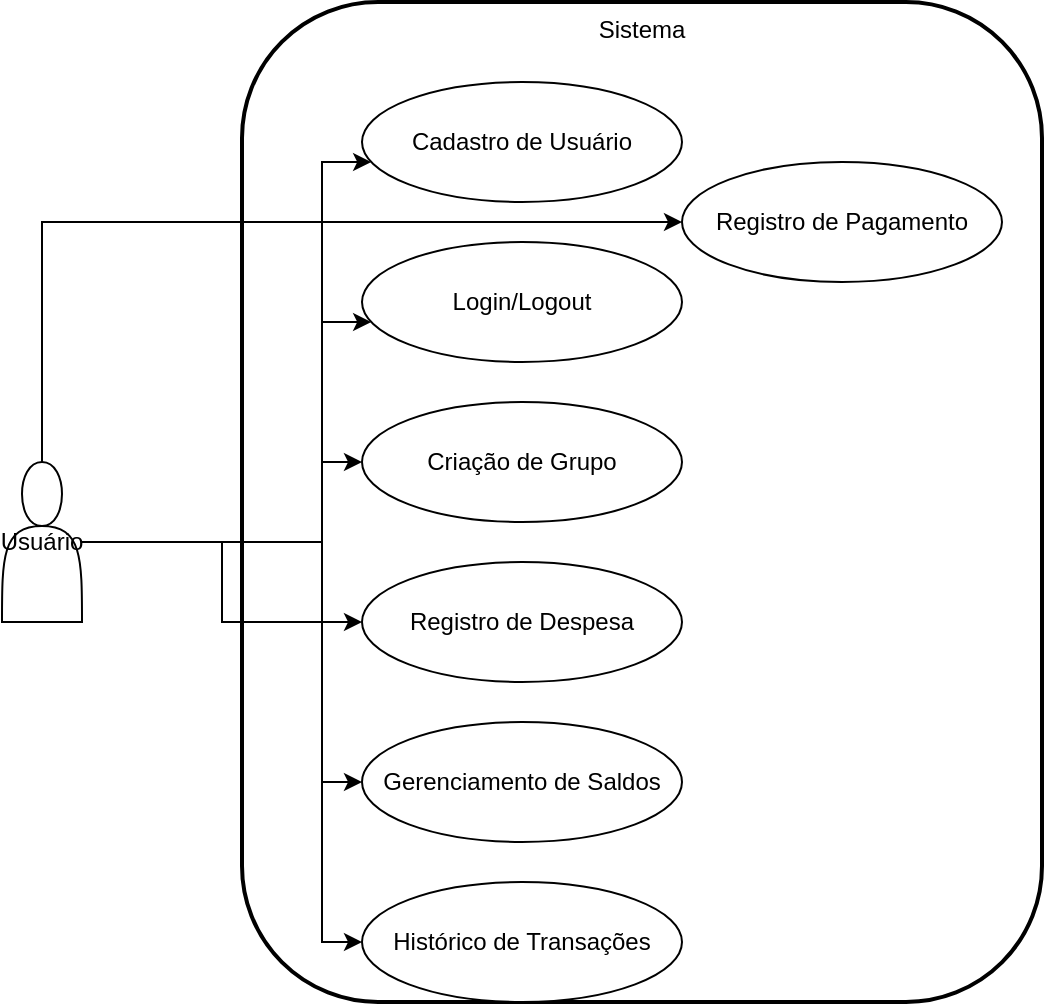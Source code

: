 <mxfile version="26.2.13" pages="3">
  <diagram name="Casos de Uso" id="0">
    <mxGraphModel dx="1434" dy="760" grid="1" gridSize="10" guides="1" tooltips="1" connect="1" arrows="1" fold="1" page="1" pageScale="1" pageWidth="827" pageHeight="1169" math="0" shadow="0">
      <root>
        <mxCell id="0" />
        <mxCell id="1" parent="0" />
        <mxCell id="user" value="Usuário" style="shape=actor;whiteSpace=wrap;html=1;" parent="1" vertex="1">
          <mxGeometry x="20" y="240" width="40" height="80" as="geometry" />
        </mxCell>
        <mxCell id="system" value="Sistema" style="rounded=1;whiteSpace=wrap;html=1;strokeWidth=2;arcSize=17;align=center;verticalAlign=top;" parent="1" vertex="1">
          <mxGeometry x="140" y="10" width="400" height="500" as="geometry" />
        </mxCell>
        <mxCell id="cadastro_usuario" value="Cadastro de Usuário" style="ellipse;whiteSpace=wrap;html=1;" parent="system" vertex="1">
          <mxGeometry x="60" y="40" width="160" height="60" as="geometry" />
        </mxCell>
        <mxCell id="login_logout" value="Login/Logout" style="ellipse;whiteSpace=wrap;html=1;" parent="system" vertex="1">
          <mxGeometry x="60" y="120" width="160" height="60" as="geometry" />
        </mxCell>
        <mxCell id="criar_grupo" value="Criação de Grupo" style="ellipse;whiteSpace=wrap;html=1;" parent="system" vertex="1">
          <mxGeometry x="60" y="200" width="160" height="60" as="geometry" />
        </mxCell>
        <mxCell id="registrar_despesa" value="Registro de Despesa" style="ellipse;whiteSpace=wrap;html=1;" parent="system" vertex="1">
          <mxGeometry x="60" y="280" width="160" height="60" as="geometry" />
        </mxCell>
        <mxCell id="gerenciar_saldos" value="Gerenciamento de Saldos" style="ellipse;whiteSpace=wrap;html=1;" parent="system" vertex="1">
          <mxGeometry x="60" y="360" width="160" height="60" as="geometry" />
        </mxCell>
        <mxCell id="visualizar_historico" value="Histórico de Transações" style="ellipse;whiteSpace=wrap;html=1;" parent="system" vertex="1">
          <mxGeometry x="60" y="440" width="160" height="60" as="geometry" />
        </mxCell>
        <mxCell id="pagamento_divida" value="Registro de Pagamento" style="ellipse;whiteSpace=wrap;html=1;" parent="system" vertex="1">
          <mxGeometry x="220" y="80" width="160" height="60" as="geometry" />
        </mxCell>
        <mxCell id="edge1" style="edgeStyle=orthogonalEdgeStyle;rounded=0;orthogonalLoop=1;" parent="1" source="user" target="cadastro_usuario" edge="1">
          <mxGeometry relative="1" as="geometry">
            <Array as="points">
              <mxPoint x="180" y="280" />
              <mxPoint x="180" y="90" />
            </Array>
          </mxGeometry>
        </mxCell>
        <mxCell id="edge2" style="edgeStyle=orthogonalEdgeStyle;rounded=0;orthogonalLoop=1;" parent="1" source="user" target="login_logout" edge="1">
          <mxGeometry relative="1" as="geometry">
            <Array as="points">
              <mxPoint x="180" y="280" />
              <mxPoint x="180" y="170" />
            </Array>
          </mxGeometry>
        </mxCell>
        <mxCell id="edge3" style="edgeStyle=orthogonalEdgeStyle;rounded=0;orthogonalLoop=1;" parent="1" source="user" target="criar_grupo" edge="1">
          <mxGeometry relative="1" as="geometry">
            <Array as="points">
              <mxPoint x="180" y="280" />
              <mxPoint x="180" y="240" />
            </Array>
          </mxGeometry>
        </mxCell>
        <mxCell id="edge4" style="edgeStyle=orthogonalEdgeStyle;rounded=0;orthogonalLoop=1;" parent="1" source="user" target="registrar_despesa" edge="1">
          <mxGeometry relative="1" as="geometry" />
        </mxCell>
        <mxCell id="edge5" style="edgeStyle=orthogonalEdgeStyle;rounded=0;orthogonalLoop=1;" parent="1" source="user" target="gerenciar_saldos" edge="1">
          <mxGeometry relative="1" as="geometry">
            <Array as="points">
              <mxPoint x="180" y="280" />
              <mxPoint x="180" y="400" />
            </Array>
          </mxGeometry>
        </mxCell>
        <mxCell id="edge6" style="edgeStyle=orthogonalEdgeStyle;rounded=0;orthogonalLoop=1;" parent="1" source="user" target="visualizar_historico" edge="1">
          <mxGeometry relative="1" as="geometry">
            <Array as="points">
              <mxPoint x="180" y="280" />
              <mxPoint x="180" y="480" />
            </Array>
          </mxGeometry>
        </mxCell>
        <mxCell id="edge7" style="edgeStyle=orthogonalEdgeStyle;rounded=0;orthogonalLoop=1;" parent="1" source="user" target="pagamento_divida" edge="1">
          <mxGeometry relative="1" as="geometry">
            <Array as="points">
              <mxPoint x="40" y="120" />
            </Array>
          </mxGeometry>
        </mxCell>
      </root>
    </mxGraphModel>
  </diagram>
  <diagram id="iT0af1Z2kBdiozjOJXHC" name="UML - V1">
    <mxGraphModel dx="6671" dy="8843" grid="1" gridSize="10" guides="1" tooltips="1" connect="1" arrows="1" fold="1" page="1" pageScale="1" pageWidth="850" pageHeight="1100" math="0" shadow="0">
      <root>
        <mxCell id="0" />
        <mxCell id="1" parent="0" />
        <mxCell id="wVQP4B9ihgDPVryPPI2j-6" parent="1" edge="1" />
        <mxCell id="wVQP4B9ihgDPVryPPI2j-7" parent="1" edge="1" />
        <mxCell id="wVQP4B9ihgDPVryPPI2j-8" parent="1" edge="1" />
        <mxCell id="wVQP4B9ihgDPVryPPI2j-9" parent="1" edge="1" />
        <mxCell id="wVQP4B9ihgDPVryPPI2j-15" value="* joins 1..*" style="edgeStyle=orthogonalEdgeStyle;" parent="1" edge="1" />
        <mxCell id="wVQP4B9ihgDPVryPPI2j-16" value="1 has *" style="edgeStyle=orthogonalEdgeStyle;" parent="1" edge="1" />
        <mxCell id="wVQP4B9ihgDPVryPPI2j-17" value="1 updates *" style="edgeStyle=orthogonalEdgeStyle;" parent="1" edge="1" />
        <mxCell id="wVQP4B9ihgDPVryPPI2j-18" value="1 settles *" style="edgeStyle=orthogonalEdgeStyle;" parent="1" edge="1" />
        <mxCell id="wVQP4B9ihgDPVryPPI2j-24" value="* joins 1..*" style="edgeStyle=orthogonalEdgeStyle;" parent="1" edge="1" />
        <mxCell id="wVQP4B9ihgDPVryPPI2j-25" value="1 has *" style="edgeStyle=orthogonalEdgeStyle;" parent="1" edge="1" />
        <mxCell id="wVQP4B9ihgDPVryPPI2j-26" value="1 updates *" style="edgeStyle=orthogonalEdgeStyle;" parent="1" edge="1" />
        <mxCell id="wVQP4B9ihgDPVryPPI2j-27" value="1 settles *" style="edgeStyle=orthogonalEdgeStyle;" parent="1" edge="1" />
        <mxCell id="wVQP4B9ihgDPVryPPI2j-33" value="* joins 1..*" style="edgeStyle=orthogonalEdgeStyle;" parent="1" edge="1" />
        <mxCell id="wVQP4B9ihgDPVryPPI2j-34" value="1 has *" style="edgeStyle=orthogonalEdgeStyle;" parent="1" edge="1" />
        <mxCell id="wVQP4B9ihgDPVryPPI2j-35" value="1 updates *" style="edgeStyle=orthogonalEdgeStyle;" parent="1" edge="1" />
        <mxCell id="wVQP4B9ihgDPVryPPI2j-36" value="1 settles *" style="edgeStyle=orthogonalEdgeStyle;" parent="1" edge="1" />
        <mxCell id="MCR5diLLZgs8hZB2AjzI-1" value="User" style="swimlane;fontStyle=1;align=center;verticalAlign=top;childLayout=stackLayout;horizontal=1;startSize=29.818;horizontalStack=0;resizeParent=1;resizeParentMax=0;resizeLast=0;collapsible=0;marginBottom=0;" parent="1" vertex="1">
          <mxGeometry x="399" y="-30" width="377" height="278.178" as="geometry" />
        </mxCell>
        <mxCell id="MCR5diLLZgs8hZB2AjzI-2" value="+String userId" style="text;strokeColor=none;fillColor=none;align=left;verticalAlign=top;spacingLeft=4;spacingRight=4;overflow=hidden;rotatable=0;points=[[0,0.5],[1,0.5]];portConstraint=eastwest;" parent="MCR5diLLZgs8hZB2AjzI-1" vertex="1">
          <mxGeometry y="29.818" width="377" height="30" as="geometry" />
        </mxCell>
        <mxCell id="MCR5diLLZgs8hZB2AjzI-3" value="+String name" style="text;strokeColor=none;fillColor=none;align=left;verticalAlign=top;spacingLeft=4;spacingRight=4;overflow=hidden;rotatable=0;points=[[0,0.5],[1,0.5]];portConstraint=eastwest;" parent="MCR5diLLZgs8hZB2AjzI-1" vertex="1">
          <mxGeometry y="59.818" width="377" height="30" as="geometry" />
        </mxCell>
        <mxCell id="MCR5diLLZgs8hZB2AjzI-4" value="+String email" style="text;strokeColor=none;fillColor=none;align=left;verticalAlign=top;spacingLeft=4;spacingRight=4;overflow=hidden;rotatable=0;points=[[0,0.5],[1,0.5]];portConstraint=eastwest;" parent="MCR5diLLZgs8hZB2AjzI-1" vertex="1">
          <mxGeometry y="89.818" width="377" height="30" as="geometry" />
        </mxCell>
        <mxCell id="MCR5diLLZgs8hZB2AjzI-5" value="+String password" style="text;strokeColor=none;fillColor=none;align=left;verticalAlign=top;spacingLeft=4;spacingRight=4;overflow=hidden;rotatable=0;points=[[0,0.5],[1,0.5]];portConstraint=eastwest;" parent="MCR5diLLZgs8hZB2AjzI-1" vertex="1">
          <mxGeometry y="119.818" width="377" height="30.18" as="geometry" />
        </mxCell>
        <mxCell id="0fjKX2TWxNTNnEalh33N-1" value="+String groupName" style="text;strokeColor=none;fillColor=none;align=left;verticalAlign=top;spacingLeft=4;spacingRight=4;overflow=hidden;rotatable=0;points=[[0,0.5],[1,0.5]];portConstraint=eastwest;" parent="MCR5diLLZgs8hZB2AjzI-1" vertex="1">
          <mxGeometry y="149.998" width="377" height="30.18" as="geometry" />
        </mxCell>
        <mxCell id="MCR5diLLZgs8hZB2AjzI-6" style="line;strokeWidth=1;fillColor=none;align=left;verticalAlign=middle;spacingTop=-1;spacingLeft=3;spacingRight=3;rotatable=0;labelPosition=right;points=[];portConstraint=eastwest;strokeColor=inherit;" parent="MCR5diLLZgs8hZB2AjzI-1" vertex="1">
          <mxGeometry y="180.178" width="377" height="8" as="geometry" />
        </mxCell>
        <mxCell id="MCR5diLLZgs8hZB2AjzI-11" value="+settleUp(user: User)" style="text;strokeColor=none;fillColor=none;align=left;verticalAlign=top;spacingLeft=4;spacingRight=4;overflow=hidden;rotatable=0;points=[[0,0.5],[1,0.5]];portConstraint=eastwest;" parent="MCR5diLLZgs8hZB2AjzI-1" vertex="1">
          <mxGeometry y="188.178" width="377" height="30" as="geometry" />
        </mxCell>
        <mxCell id="MCR5diLLZgs8hZB2AjzI-10" value="+viewBalance(user: User) : : Double" style="text;strokeColor=none;fillColor=none;align=left;verticalAlign=top;spacingLeft=4;spacingRight=4;overflow=hidden;rotatable=0;points=[[0,0.5],[1,0.5]];portConstraint=eastwest;" parent="MCR5diLLZgs8hZB2AjzI-1" vertex="1">
          <mxGeometry y="218.178" width="377" height="30" as="geometry" />
        </mxCell>
        <mxCell id="MCR5diLLZgs8hZB2AjzI-12" value="+viewTransactionHistory() : : List&lt;Transaction&gt;" style="text;strokeColor=none;fillColor=none;align=left;verticalAlign=top;spacingLeft=4;spacingRight=4;overflow=hidden;rotatable=0;points=[[0,0.5],[1,0.5]];portConstraint=eastwest;" parent="MCR5diLLZgs8hZB2AjzI-1" vertex="1">
          <mxGeometry y="248.178" width="377" height="30" as="geometry" />
        </mxCell>
        <mxCell id="MCR5diLLZgs8hZB2AjzI-22" value="Expense" style="swimlane;fontStyle=1;align=center;verticalAlign=top;childLayout=stackLayout;horizontal=1;startSize=31.111;horizontalStack=0;resizeParent=1;resizeParentMax=0;resizeLast=0;collapsible=0;marginBottom=0;" parent="1" vertex="1">
          <mxGeometry x="260" y="350" width="349" height="283.001" as="geometry" />
        </mxCell>
        <mxCell id="MCR5diLLZgs8hZB2AjzI-23" value="+String expenseId" style="text;strokeColor=none;fillColor=none;align=left;verticalAlign=top;spacingLeft=4;spacingRight=4;overflow=hidden;rotatable=0;points=[[0,0.5],[1,0.5]];portConstraint=eastwest;" parent="MCR5diLLZgs8hZB2AjzI-22" vertex="1">
          <mxGeometry y="31.111" width="349" height="31" as="geometry" />
        </mxCell>
        <mxCell id="MCR5diLLZgs8hZB2AjzI-24" value="+Double amount" style="text;strokeColor=none;fillColor=none;align=left;verticalAlign=top;spacingLeft=4;spacingRight=4;overflow=hidden;rotatable=0;points=[[0,0.5],[1,0.5]];portConstraint=eastwest;" parent="MCR5diLLZgs8hZB2AjzI-22" vertex="1">
          <mxGeometry y="62.111" width="349" height="31" as="geometry" />
        </mxCell>
        <mxCell id="MCR5diLLZgs8hZB2AjzI-25" value="+String description" style="text;strokeColor=none;fillColor=none;align=left;verticalAlign=top;spacingLeft=4;spacingRight=4;overflow=hidden;rotatable=0;points=[[0,0.5],[1,0.5]];portConstraint=eastwest;" parent="MCR5diLLZgs8hZB2AjzI-22" vertex="1">
          <mxGeometry y="93.111" width="349" height="26.89" as="geometry" />
        </mxCell>
        <mxCell id="MCR5diLLZgs8hZB2AjzI-26" value="+List&lt;User&gt; participants" style="text;strokeColor=none;fillColor=none;align=left;verticalAlign=top;spacingLeft=4;spacingRight=4;overflow=hidden;rotatable=0;points=[[0,0.5],[1,0.5]];portConstraint=eastwest;" parent="MCR5diLLZgs8hZB2AjzI-22" vertex="1">
          <mxGeometry y="120.001" width="349" height="31" as="geometry" />
        </mxCell>
        <mxCell id="MCR5diLLZgs8hZB2AjzI-27" value="+SplitMethod splitMethod" style="text;strokeColor=none;fillColor=none;align=left;verticalAlign=top;spacingLeft=4;spacingRight=4;overflow=hidden;rotatable=0;points=[[0,0.5],[1,0.5]];portConstraint=eastwest;" parent="MCR5diLLZgs8hZB2AjzI-22" vertex="1">
          <mxGeometry y="151.001" width="349" height="31" as="geometry" />
        </mxCell>
        <mxCell id="MCR5diLLZgs8hZB2AjzI-28" style="line;strokeWidth=1;fillColor=none;align=left;verticalAlign=middle;spacingTop=-1;spacingLeft=3;spacingRight=3;rotatable=0;labelPosition=right;points=[];portConstraint=eastwest;strokeColor=inherit;" parent="MCR5diLLZgs8hZB2AjzI-22" vertex="1">
          <mxGeometry y="182.001" width="349" height="8" as="geometry" />
        </mxCell>
        <mxCell id="MCR5diLLZgs8hZB2AjzI-29" value="+calculateShares() : : Map&lt;User, Double&gt;" style="text;strokeColor=none;fillColor=none;align=left;verticalAlign=top;spacingLeft=4;spacingRight=4;overflow=hidden;rotatable=0;points=[[0,0.5],[1,0.5]];portConstraint=eastwest;" parent="MCR5diLLZgs8hZB2AjzI-22" vertex="1">
          <mxGeometry y="190.001" width="349" height="31" as="geometry" />
        </mxCell>
        <mxCell id="MCR5diLLZgs8hZB2AjzI-30" value="+addParticipant(user: User)" style="text;strokeColor=none;fillColor=none;align=left;verticalAlign=top;spacingLeft=4;spacingRight=4;overflow=hidden;rotatable=0;points=[[0,0.5],[1,0.5]];portConstraint=eastwest;" parent="MCR5diLLZgs8hZB2AjzI-22" vertex="1">
          <mxGeometry y="221.001" width="349" height="31" as="geometry" />
        </mxCell>
        <mxCell id="MCR5diLLZgs8hZB2AjzI-31" value="+removeParticipant(user: User)" style="text;strokeColor=none;fillColor=none;align=left;verticalAlign=top;spacingLeft=4;spacingRight=4;overflow=hidden;rotatable=0;points=[[0,0.5],[1,0.5]];portConstraint=eastwest;" parent="MCR5diLLZgs8hZB2AjzI-22" vertex="1">
          <mxGeometry y="252.001" width="349" height="31" as="geometry" />
        </mxCell>
        <mxCell id="MCR5diLLZgs8hZB2AjzI-32" value="SplitMethod" style="swimlane;fontStyle=1;align=center;verticalAlign=top;childLayout=stackLayout;horizontal=1;startSize=45.333;horizontalStack=0;resizeParent=1;resizeParentMax=0;resizeLast=0;collapsible=0;marginBottom=0;" parent="1" vertex="1">
          <mxGeometry x="139" y="710" width="651" height="143.333" as="geometry" />
        </mxCell>
        <mxCell id="MCR5diLLZgs8hZB2AjzI-33" value="+String type" style="text;strokeColor=none;fillColor=none;align=left;verticalAlign=top;spacingLeft=4;spacingRight=4;overflow=hidden;rotatable=0;points=[[0,0.5],[1,0.5]];portConstraint=eastwest;" parent="MCR5diLLZgs8hZB2AjzI-32" vertex="1">
          <mxGeometry y="45.333" width="651" height="45" as="geometry" />
        </mxCell>
        <mxCell id="MCR5diLLZgs8hZB2AjzI-34" style="line;strokeWidth=1;fillColor=none;align=left;verticalAlign=middle;spacingTop=-1;spacingLeft=3;spacingRight=3;rotatable=0;labelPosition=right;points=[];portConstraint=eastwest;strokeColor=inherit;" parent="MCR5diLLZgs8hZB2AjzI-32" vertex="1">
          <mxGeometry y="90.333" width="651" height="8" as="geometry" />
        </mxCell>
        <mxCell id="MCR5diLLZgs8hZB2AjzI-35" value="+calculateShare(amount: Double, participants: List&lt;User&lt;) : : Map&gt;User, Double&gt;" style="text;strokeColor=none;fillColor=none;align=left;verticalAlign=top;spacingLeft=4;spacingRight=4;overflow=hidden;rotatable=0;points=[[0,0.5],[1,0.5]];portConstraint=eastwest;" parent="MCR5diLLZgs8hZB2AjzI-32" vertex="1">
          <mxGeometry y="98.333" width="651" height="45" as="geometry" />
        </mxCell>
        <mxCell id="MCR5diLLZgs8hZB2AjzI-36" value="Transaction" style="swimlane;fontStyle=1;align=center;verticalAlign=top;childLayout=stackLayout;horizontal=1;startSize=33.143;horizontalStack=0;resizeParent=1;resizeParentMax=0;resizeLast=0;collapsible=0;marginBottom=0;" parent="1" vertex="1">
          <mxGeometry x="790" y="516.86" width="216" height="206.143" as="geometry" />
        </mxCell>
        <mxCell id="MCR5diLLZgs8hZB2AjzI-37" value="+String transactionId" style="text;strokeColor=none;fillColor=none;align=left;verticalAlign=top;spacingLeft=4;spacingRight=4;overflow=hidden;rotatable=0;points=[[0,0.5],[1,0.5]];portConstraint=eastwest;" parent="MCR5diLLZgs8hZB2AjzI-36" vertex="1">
          <mxGeometry y="33.143" width="216" height="33" as="geometry" />
        </mxCell>
        <mxCell id="MCR5diLLZgs8hZB2AjzI-38" value="+Double amount" style="text;strokeColor=none;fillColor=none;align=left;verticalAlign=top;spacingLeft=4;spacingRight=4;overflow=hidden;rotatable=0;points=[[0,0.5],[1,0.5]];portConstraint=eastwest;" parent="MCR5diLLZgs8hZB2AjzI-36" vertex="1">
          <mxGeometry y="66.143" width="216" height="33" as="geometry" />
        </mxCell>
        <mxCell id="MCR5diLLZgs8hZB2AjzI-39" value="+User fromUser" style="text;strokeColor=none;fillColor=none;align=left;verticalAlign=top;spacingLeft=4;spacingRight=4;overflow=hidden;rotatable=0;points=[[0,0.5],[1,0.5]];portConstraint=eastwest;" parent="MCR5diLLZgs8hZB2AjzI-36" vertex="1">
          <mxGeometry y="99.143" width="216" height="33" as="geometry" />
        </mxCell>
        <mxCell id="MCR5diLLZgs8hZB2AjzI-40" value="+User toUser" style="text;strokeColor=none;fillColor=none;align=left;verticalAlign=top;spacingLeft=4;spacingRight=4;overflow=hidden;rotatable=0;points=[[0,0.5],[1,0.5]];portConstraint=eastwest;" parent="MCR5diLLZgs8hZB2AjzI-36" vertex="1">
          <mxGeometry y="132.143" width="216" height="33" as="geometry" />
        </mxCell>
        <mxCell id="MCR5diLLZgs8hZB2AjzI-42" style="line;strokeWidth=1;fillColor=none;align=left;verticalAlign=middle;spacingTop=-1;spacingLeft=3;spacingRight=3;rotatable=0;labelPosition=right;points=[];portConstraint=eastwest;strokeColor=inherit;" parent="MCR5diLLZgs8hZB2AjzI-36" vertex="1">
          <mxGeometry y="165.143" width="216" height="8" as="geometry" />
        </mxCell>
        <mxCell id="MCR5diLLZgs8hZB2AjzI-43" value="+recordTransaction()" style="text;strokeColor=none;fillColor=none;align=left;verticalAlign=top;spacingLeft=4;spacingRight=4;overflow=hidden;rotatable=0;points=[[0,0.5],[1,0.5]];portConstraint=eastwest;" parent="MCR5diLLZgs8hZB2AjzI-36" vertex="1">
          <mxGeometry y="173.143" width="216" height="33" as="geometry" />
        </mxCell>
        <mxCell id="MCR5diLLZgs8hZB2AjzI-47" value="contains" style="curved=1;startArrow=none;endArrow=diamondThin;endSize=14;endFill=1;entryX=0.5;entryY=0;rounded=0;exitX=0.33;exitY=1.149;exitDx=0;exitDy=0;exitPerimeter=0;" parent="1" source="MCR5diLLZgs8hZB2AjzI-12" target="MCR5diLLZgs8hZB2AjzI-22" edge="1">
          <mxGeometry relative="1" as="geometry">
            <Array as="points" />
            <mxPoint x="450" y="340" as="sourcePoint" />
          </mxGeometry>
        </mxCell>
        <mxCell id="MCR5diLLZgs8hZB2AjzI-48" value="1" style="edgeLabel;resizable=0;labelBackgroundColor=none;fontSize=12;align=right;verticalAlign=top;" parent="MCR5diLLZgs8hZB2AjzI-47" vertex="1">
          <mxGeometry x="-1" relative="1" as="geometry" />
        </mxCell>
        <mxCell id="MCR5diLLZgs8hZB2AjzI-49" value="0..*" style="edgeLabel;resizable=0;labelBackgroundColor=none;fontSize=12;align=left;verticalAlign=bottom;" parent="MCR5diLLZgs8hZB2AjzI-47" vertex="1">
          <mxGeometry x="1" relative="1" as="geometry">
            <mxPoint x="15" as="offset" />
          </mxGeometry>
        </mxCell>
        <mxCell id="MCR5diLLZgs8hZB2AjzI-50" value="uses" style="curved=1;startArrow=none;endArrow=diamondThin;endSize=14;endFill=1;exitX=0.42;exitY=1;entryX=0.5;entryY=0;rounded=0;" parent="1" source="MCR5diLLZgs8hZB2AjzI-22" target="MCR5diLLZgs8hZB2AjzI-32" edge="1">
          <mxGeometry x="-0.605" y="29" relative="1" as="geometry">
            <Array as="points">
              <mxPoint x="400" y="690" />
              <mxPoint x="410" y="700" />
              <mxPoint x="430" y="700" />
            </Array>
            <mxPoint as="offset" />
          </mxGeometry>
        </mxCell>
        <mxCell id="MCR5diLLZgs8hZB2AjzI-51" value="1" style="edgeLabel;resizable=0;labelBackgroundColor=none;fontSize=12;align=right;verticalAlign=top;" parent="MCR5diLLZgs8hZB2AjzI-50" vertex="1">
          <mxGeometry x="-1" relative="1" as="geometry" />
        </mxCell>
        <mxCell id="MCR5diLLZgs8hZB2AjzI-52" value="1" style="edgeLabel;resizable=0;labelBackgroundColor=none;fontSize=12;align=left;verticalAlign=bottom;" parent="MCR5diLLZgs8hZB2AjzI-50" vertex="1">
          <mxGeometry x="1" relative="1" as="geometry">
            <mxPoint x="15" as="offset" />
          </mxGeometry>
        </mxCell>
        <mxCell id="MCR5diLLZgs8hZB2AjzI-53" value="generates" style="curved=1;startArrow=none;endArrow=diamondThin;endSize=14;endFill=1;exitX=1;exitY=0.95;entryX=0;entryY=0.16;rounded=0;" parent="1" source="MCR5diLLZgs8hZB2AjzI-22" target="MCR5diLLZgs8hZB2AjzI-36" edge="1">
          <mxGeometry relative="1" as="geometry">
            <Array as="points">
              <mxPoint x="680" y="680" />
            </Array>
          </mxGeometry>
        </mxCell>
        <mxCell id="MCR5diLLZgs8hZB2AjzI-54" value="1" style="edgeLabel;resizable=0;labelBackgroundColor=none;fontSize=12;align=left;verticalAlign=top;" parent="MCR5diLLZgs8hZB2AjzI-53" vertex="1">
          <mxGeometry x="-1" relative="1" as="geometry" />
        </mxCell>
        <mxCell id="MCR5diLLZgs8hZB2AjzI-55" value="0..*" style="edgeLabel;resizable=0;labelBackgroundColor=none;fontSize=12;align=right;verticalAlign=bottom;" parent="MCR5diLLZgs8hZB2AjzI-53" vertex="1">
          <mxGeometry x="1" relative="1" as="geometry" />
        </mxCell>
        <mxCell id="MCR5diLLZgs8hZB2AjzI-56" value="involved in" style="curved=1;startArrow=none;endArrow=diamondThin;endSize=14;endFill=1;exitX=1;exitY=0.92;entryX=0.6;entryY=0;rounded=0;" parent="1" source="MCR5diLLZgs8hZB2AjzI-1" target="MCR5diLLZgs8hZB2AjzI-36" edge="1">
          <mxGeometry relative="1" as="geometry">
            <Array as="points">
              <mxPoint x="858" y="392" />
              <mxPoint x="950" y="270" />
            </Array>
          </mxGeometry>
        </mxCell>
        <mxCell id="MCR5diLLZgs8hZB2AjzI-57" value="1" style="edgeLabel;resizable=0;labelBackgroundColor=none;fontSize=12;align=right;verticalAlign=top;" parent="MCR5diLLZgs8hZB2AjzI-56" vertex="1">
          <mxGeometry x="-1" relative="1" as="geometry">
            <mxPoint x="24" y="-11" as="offset" />
          </mxGeometry>
        </mxCell>
        <mxCell id="MCR5diLLZgs8hZB2AjzI-58" value="0..*" style="edgeLabel;resizable=0;labelBackgroundColor=none;fontSize=12;align=left;verticalAlign=bottom;" parent="MCR5diLLZgs8hZB2AjzI-56" vertex="1">
          <mxGeometry x="1" relative="1" as="geometry">
            <mxPoint x="14" as="offset" />
          </mxGeometry>
        </mxCell>
      </root>
    </mxGraphModel>
  </diagram>
  <diagram name="UML - Good Version" id="o7TTBwaQs1krGzJqLEd_">
    <mxGraphModel dx="88388" dy="60031" grid="1" gridSize="10" guides="1" tooltips="1" connect="1" arrows="1" fold="1" page="1" pageScale="1" pageWidth="850" pageHeight="1100" math="0" shadow="0">
      <root>
        <mxCell id="0" />
        <mxCell id="1" parent="0" />
        <mxCell id="wVQP4B9ihgDPVryPPI2j-6" parent="1" edge="1" />
        <mxCell id="wVQP4B9ihgDPVryPPI2j-7" parent="1" edge="1" />
        <mxCell id="wVQP4B9ihgDPVryPPI2j-8" parent="1" edge="1" />
        <mxCell id="wVQP4B9ihgDPVryPPI2j-9" parent="1" edge="1" />
        <mxCell id="wVQP4B9ihgDPVryPPI2j-15" value="* joins 1..*" style="edgeStyle=orthogonalEdgeStyle;" parent="1" edge="1" />
        <mxCell id="wVQP4B9ihgDPVryPPI2j-16" value="1 has *" style="edgeStyle=orthogonalEdgeStyle;" parent="1" edge="1" />
        <mxCell id="wVQP4B9ihgDPVryPPI2j-17" value="1 updates *" style="edgeStyle=orthogonalEdgeStyle;" parent="1" edge="1" />
        <mxCell id="wVQP4B9ihgDPVryPPI2j-18" value="1 settles *" style="edgeStyle=orthogonalEdgeStyle;" parent="1" edge="1" />
        <mxCell id="wVQP4B9ihgDPVryPPI2j-24" value="* joins 1..*" style="edgeStyle=orthogonalEdgeStyle;" parent="1" edge="1" />
        <mxCell id="wVQP4B9ihgDPVryPPI2j-25" value="1 has *" style="edgeStyle=orthogonalEdgeStyle;" parent="1" edge="1" />
        <mxCell id="wVQP4B9ihgDPVryPPI2j-26" value="1 updates *" style="edgeStyle=orthogonalEdgeStyle;" parent="1" edge="1" />
        <mxCell id="wVQP4B9ihgDPVryPPI2j-27" value="1 settles *" style="edgeStyle=orthogonalEdgeStyle;" parent="1" edge="1" />
        <mxCell id="wVQP4B9ihgDPVryPPI2j-33" value="* joins 1..*" style="edgeStyle=orthogonalEdgeStyle;" parent="1" edge="1" />
        <mxCell id="wVQP4B9ihgDPVryPPI2j-34" value="1 has *" style="edgeStyle=orthogonalEdgeStyle;" parent="1" edge="1" />
        <mxCell id="wVQP4B9ihgDPVryPPI2j-35" value="1 updates *" style="edgeStyle=orthogonalEdgeStyle;" parent="1" edge="1" />
        <mxCell id="wVQP4B9ihgDPVryPPI2j-36" value="1 settles *" style="edgeStyle=orthogonalEdgeStyle;" parent="1" edge="1" />
        <mxCell id="MCR5diLLZgs8hZB2AjzI-1" value="User" style="swimlane;fontStyle=1;align=center;verticalAlign=top;childLayout=stackLayout;horizontal=1;startSize=29.818;horizontalStack=0;resizeParent=1;resizeParentMax=0;resizeLast=0;collapsible=0;marginBottom=0;" parent="1" vertex="1">
          <mxGeometry x="399" y="20" width="377" height="337.998" as="geometry" />
        </mxCell>
        <mxCell id="MCR5diLLZgs8hZB2AjzI-2" value="+String userId" style="text;strokeColor=none;fillColor=none;align=left;verticalAlign=top;spacingLeft=4;spacingRight=4;overflow=hidden;rotatable=0;points=[[0,0.5],[1,0.5]];portConstraint=eastwest;" parent="MCR5diLLZgs8hZB2AjzI-1" vertex="1">
          <mxGeometry y="29.818" width="377" height="30" as="geometry" />
        </mxCell>
        <mxCell id="MCR5diLLZgs8hZB2AjzI-3" value="+String name" style="text;strokeColor=none;fillColor=none;align=left;verticalAlign=top;spacingLeft=4;spacingRight=4;overflow=hidden;rotatable=0;points=[[0,0.5],[1,0.5]];portConstraint=eastwest;" parent="MCR5diLLZgs8hZB2AjzI-1" vertex="1">
          <mxGeometry y="59.818" width="377" height="30" as="geometry" />
        </mxCell>
        <mxCell id="MCR5diLLZgs8hZB2AjzI-4" value="+String email" style="text;strokeColor=none;fillColor=none;align=left;verticalAlign=top;spacingLeft=4;spacingRight=4;overflow=hidden;rotatable=0;points=[[0,0.5],[1,0.5]];portConstraint=eastwest;" parent="MCR5diLLZgs8hZB2AjzI-1" vertex="1">
          <mxGeometry y="89.818" width="377" height="30" as="geometry" />
        </mxCell>
        <mxCell id="MCR5diLLZgs8hZB2AjzI-5" value="+String password" style="text;strokeColor=none;fillColor=none;align=left;verticalAlign=top;spacingLeft=4;spacingRight=4;overflow=hidden;rotatable=0;points=[[0,0.5],[1,0.5]];portConstraint=eastwest;" parent="MCR5diLLZgs8hZB2AjzI-1" vertex="1">
          <mxGeometry y="119.818" width="377" height="30.18" as="geometry" />
        </mxCell>
        <mxCell id="MCR5diLLZgs8hZB2AjzI-6" style="line;strokeWidth=1;fillColor=none;align=left;verticalAlign=middle;spacingTop=-1;spacingLeft=3;spacingRight=3;rotatable=0;labelPosition=right;points=[];portConstraint=eastwest;strokeColor=inherit;" parent="MCR5diLLZgs8hZB2AjzI-1" vertex="1">
          <mxGeometry y="149.998" width="377" height="8" as="geometry" />
        </mxCell>
        <mxCell id="MCR5diLLZgs8hZB2AjzI-7" value="+createAccount()" style="text;strokeColor=none;fillColor=none;align=left;verticalAlign=top;spacingLeft=4;spacingRight=4;overflow=hidden;rotatable=0;points=[[0,0.5],[1,0.5]];portConstraint=eastwest;" parent="MCR5diLLZgs8hZB2AjzI-1" vertex="1">
          <mxGeometry y="157.998" width="377" height="30" as="geometry" />
        </mxCell>
        <mxCell id="MCR5diLLZgs8hZB2AjzI-8" value="+updateProfile()" style="text;strokeColor=none;fillColor=none;align=left;verticalAlign=top;spacingLeft=4;spacingRight=4;overflow=hidden;rotatable=0;points=[[0,0.5],[1,0.5]];portConstraint=eastwest;" parent="MCR5diLLZgs8hZB2AjzI-1" vertex="1">
          <mxGeometry y="187.998" width="377" height="30" as="geometry" />
        </mxCell>
        <mxCell id="MCR5diLLZgs8hZB2AjzI-9" value="+addToGroup(group: Group)" style="text;strokeColor=none;fillColor=none;align=left;verticalAlign=top;spacingLeft=4;spacingRight=4;overflow=hidden;rotatable=0;points=[[0,0.5],[1,0.5]];portConstraint=eastwest;" parent="MCR5diLLZgs8hZB2AjzI-1" vertex="1">
          <mxGeometry y="217.998" width="377" height="30" as="geometry" />
        </mxCell>
        <mxCell id="MCR5diLLZgs8hZB2AjzI-10" value="+viewBalance(user: User) : : Double" style="text;strokeColor=none;fillColor=none;align=left;verticalAlign=top;spacingLeft=4;spacingRight=4;overflow=hidden;rotatable=0;points=[[0,0.5],[1,0.5]];portConstraint=eastwest;" parent="MCR5diLLZgs8hZB2AjzI-1" vertex="1">
          <mxGeometry y="247.998" width="377" height="30" as="geometry" />
        </mxCell>
        <mxCell id="MCR5diLLZgs8hZB2AjzI-11" value="+settleUp(user: User)" style="text;strokeColor=none;fillColor=none;align=left;verticalAlign=top;spacingLeft=4;spacingRight=4;overflow=hidden;rotatable=0;points=[[0,0.5],[1,0.5]];portConstraint=eastwest;" parent="MCR5diLLZgs8hZB2AjzI-1" vertex="1">
          <mxGeometry y="277.998" width="377" height="30" as="geometry" />
        </mxCell>
        <mxCell id="MCR5diLLZgs8hZB2AjzI-12" value="+viewTransactionHistory() : : List&lt;Transaction&gt;" style="text;strokeColor=none;fillColor=none;align=left;verticalAlign=top;spacingLeft=4;spacingRight=4;overflow=hidden;rotatable=0;points=[[0,0.5],[1,0.5]];portConstraint=eastwest;" parent="MCR5diLLZgs8hZB2AjzI-1" vertex="1">
          <mxGeometry y="307.998" width="377" height="30" as="geometry" />
        </mxCell>
        <mxCell id="MCR5diLLZgs8hZB2AjzI-13" value="Group" style="swimlane;fontStyle=1;align=center;verticalAlign=top;childLayout=stackLayout;horizontal=1;startSize=32;horizontalStack=0;resizeParent=1;resizeParentMax=0;resizeLast=0;collapsible=0;marginBottom=0;" parent="1" vertex="1">
          <mxGeometry x="216" y="429" width="334" height="264" as="geometry" />
        </mxCell>
        <mxCell id="MCR5diLLZgs8hZB2AjzI-14" value="+String groupId" style="text;strokeColor=none;fillColor=none;align=left;verticalAlign=top;spacingLeft=4;spacingRight=4;overflow=hidden;rotatable=0;points=[[0,0.5],[1,0.5]];portConstraint=eastwest;" parent="MCR5diLLZgs8hZB2AjzI-13" vertex="1">
          <mxGeometry y="32" width="334" height="32" as="geometry" />
        </mxCell>
        <mxCell id="MCR5diLLZgs8hZB2AjzI-15" value="+String name" style="text;strokeColor=none;fillColor=none;align=left;verticalAlign=top;spacingLeft=4;spacingRight=4;overflow=hidden;rotatable=0;points=[[0,0.5],[1,0.5]];portConstraint=eastwest;" parent="MCR5diLLZgs8hZB2AjzI-13" vertex="1">
          <mxGeometry y="64" width="334" height="32" as="geometry" />
        </mxCell>
        <mxCell id="MCR5diLLZgs8hZB2AjzI-16" value="+List&lt;User&gt; members" style="text;strokeColor=none;fillColor=none;align=left;verticalAlign=top;spacingLeft=4;spacingRight=4;overflow=hidden;rotatable=0;points=[[0,0.5],[1,0.5]];portConstraint=eastwest;" parent="MCR5diLLZgs8hZB2AjzI-13" vertex="1">
          <mxGeometry y="96" width="334" height="32" as="geometry" />
        </mxCell>
        <mxCell id="MCR5diLLZgs8hZB2AjzI-17" style="line;strokeWidth=1;fillColor=none;align=left;verticalAlign=middle;spacingTop=-1;spacingLeft=3;spacingRight=3;rotatable=0;labelPosition=right;points=[];portConstraint=eastwest;strokeColor=inherit;" parent="MCR5diLLZgs8hZB2AjzI-13" vertex="1">
          <mxGeometry y="128" width="334" height="8" as="geometry" />
        </mxCell>
        <mxCell id="MCR5diLLZgs8hZB2AjzI-18" value="+addMember(user: User)" style="text;strokeColor=none;fillColor=none;align=left;verticalAlign=top;spacingLeft=4;spacingRight=4;overflow=hidden;rotatable=0;points=[[0,0.5],[1,0.5]];portConstraint=eastwest;" parent="MCR5diLLZgs8hZB2AjzI-13" vertex="1">
          <mxGeometry y="136" width="334" height="32" as="geometry" />
        </mxCell>
        <mxCell id="MCR5diLLZgs8hZB2AjzI-19" value="+removeMember(user: User)" style="text;strokeColor=none;fillColor=none;align=left;verticalAlign=top;spacingLeft=4;spacingRight=4;overflow=hidden;rotatable=0;points=[[0,0.5],[1,0.5]];portConstraint=eastwest;" parent="MCR5diLLZgs8hZB2AjzI-13" vertex="1">
          <mxGeometry y="168" width="334" height="32" as="geometry" />
        </mxCell>
        <mxCell id="MCR5diLLZgs8hZB2AjzI-20" value="+addExpense(expense: Expense)" style="text;strokeColor=none;fillColor=none;align=left;verticalAlign=top;spacingLeft=4;spacingRight=4;overflow=hidden;rotatable=0;points=[[0,0.5],[1,0.5]];portConstraint=eastwest;" parent="MCR5diLLZgs8hZB2AjzI-13" vertex="1">
          <mxGeometry y="200" width="334" height="32" as="geometry" />
        </mxCell>
        <mxCell id="MCR5diLLZgs8hZB2AjzI-21" value="+viewGroupExpenses() : : List&lt;Expense&gt;" style="text;strokeColor=none;fillColor=none;align=left;verticalAlign=top;spacingLeft=4;spacingRight=4;overflow=hidden;rotatable=0;points=[[0,0.5],[1,0.5]];portConstraint=eastwest;" parent="MCR5diLLZgs8hZB2AjzI-13" vertex="1">
          <mxGeometry y="232" width="334" height="32" as="geometry" />
        </mxCell>
        <mxCell id="MCR5diLLZgs8hZB2AjzI-22" value="Expense" style="swimlane;fontStyle=1;align=center;verticalAlign=top;childLayout=stackLayout;horizontal=1;startSize=31.111;horizontalStack=0;resizeParent=1;resizeParentMax=0;resizeLast=0;collapsible=0;marginBottom=0;" parent="1" vertex="1">
          <mxGeometry x="208" y="765" width="349" height="287.111" as="geometry" />
        </mxCell>
        <mxCell id="MCR5diLLZgs8hZB2AjzI-23" value="+String expenseId" style="text;strokeColor=none;fillColor=none;align=left;verticalAlign=top;spacingLeft=4;spacingRight=4;overflow=hidden;rotatable=0;points=[[0,0.5],[1,0.5]];portConstraint=eastwest;" parent="MCR5diLLZgs8hZB2AjzI-22" vertex="1">
          <mxGeometry y="31.111" width="349" height="31" as="geometry" />
        </mxCell>
        <mxCell id="MCR5diLLZgs8hZB2AjzI-24" value="+Double amount" style="text;strokeColor=none;fillColor=none;align=left;verticalAlign=top;spacingLeft=4;spacingRight=4;overflow=hidden;rotatable=0;points=[[0,0.5],[1,0.5]];portConstraint=eastwest;" parent="MCR5diLLZgs8hZB2AjzI-22" vertex="1">
          <mxGeometry y="62.111" width="349" height="31" as="geometry" />
        </mxCell>
        <mxCell id="MCR5diLLZgs8hZB2AjzI-25" value="+String description" style="text;strokeColor=none;fillColor=none;align=left;verticalAlign=top;spacingLeft=4;spacingRight=4;overflow=hidden;rotatable=0;points=[[0,0.5],[1,0.5]];portConstraint=eastwest;" parent="MCR5diLLZgs8hZB2AjzI-22" vertex="1">
          <mxGeometry y="93.111" width="349" height="31" as="geometry" />
        </mxCell>
        <mxCell id="MCR5diLLZgs8hZB2AjzI-26" value="+List&lt;User&gt; participants" style="text;strokeColor=none;fillColor=none;align=left;verticalAlign=top;spacingLeft=4;spacingRight=4;overflow=hidden;rotatable=0;points=[[0,0.5],[1,0.5]];portConstraint=eastwest;" parent="MCR5diLLZgs8hZB2AjzI-22" vertex="1">
          <mxGeometry y="124.111" width="349" height="31" as="geometry" />
        </mxCell>
        <mxCell id="MCR5diLLZgs8hZB2AjzI-27" value="+SplitMethod splitMethod" style="text;strokeColor=none;fillColor=none;align=left;verticalAlign=top;spacingLeft=4;spacingRight=4;overflow=hidden;rotatable=0;points=[[0,0.5],[1,0.5]];portConstraint=eastwest;" parent="MCR5diLLZgs8hZB2AjzI-22" vertex="1">
          <mxGeometry y="155.111" width="349" height="31" as="geometry" />
        </mxCell>
        <mxCell id="MCR5diLLZgs8hZB2AjzI-28" style="line;strokeWidth=1;fillColor=none;align=left;verticalAlign=middle;spacingTop=-1;spacingLeft=3;spacingRight=3;rotatable=0;labelPosition=right;points=[];portConstraint=eastwest;strokeColor=inherit;" parent="MCR5diLLZgs8hZB2AjzI-22" vertex="1">
          <mxGeometry y="186.111" width="349" height="8" as="geometry" />
        </mxCell>
        <mxCell id="MCR5diLLZgs8hZB2AjzI-29" value="+calculateShares() : : Map&lt;User, Double&gt;" style="text;strokeColor=none;fillColor=none;align=left;verticalAlign=top;spacingLeft=4;spacingRight=4;overflow=hidden;rotatable=0;points=[[0,0.5],[1,0.5]];portConstraint=eastwest;" parent="MCR5diLLZgs8hZB2AjzI-22" vertex="1">
          <mxGeometry y="194.111" width="349" height="31" as="geometry" />
        </mxCell>
        <mxCell id="MCR5diLLZgs8hZB2AjzI-30" value="+addParticipant(user: User)" style="text;strokeColor=none;fillColor=none;align=left;verticalAlign=top;spacingLeft=4;spacingRight=4;overflow=hidden;rotatable=0;points=[[0,0.5],[1,0.5]];portConstraint=eastwest;" parent="MCR5diLLZgs8hZB2AjzI-22" vertex="1">
          <mxGeometry y="225.111" width="349" height="31" as="geometry" />
        </mxCell>
        <mxCell id="MCR5diLLZgs8hZB2AjzI-31" value="+removeParticipant(user: User)" style="text;strokeColor=none;fillColor=none;align=left;verticalAlign=top;spacingLeft=4;spacingRight=4;overflow=hidden;rotatable=0;points=[[0,0.5],[1,0.5]];portConstraint=eastwest;" parent="MCR5diLLZgs8hZB2AjzI-22" vertex="1">
          <mxGeometry y="256.111" width="349" height="31" as="geometry" />
        </mxCell>
        <mxCell id="MCR5diLLZgs8hZB2AjzI-32" value="SplitMethod" style="swimlane;fontStyle=1;align=center;verticalAlign=top;childLayout=stackLayout;horizontal=1;startSize=45.333;horizontalStack=0;resizeParent=1;resizeParentMax=0;resizeLast=0;collapsible=0;marginBottom=0;" parent="1" vertex="1">
          <mxGeometry x="40" y="1120" width="651" height="143.333" as="geometry" />
        </mxCell>
        <mxCell id="MCR5diLLZgs8hZB2AjzI-33" value="+String type" style="text;strokeColor=none;fillColor=none;align=left;verticalAlign=top;spacingLeft=4;spacingRight=4;overflow=hidden;rotatable=0;points=[[0,0.5],[1,0.5]];portConstraint=eastwest;" parent="MCR5diLLZgs8hZB2AjzI-32" vertex="1">
          <mxGeometry y="45.333" width="651" height="45" as="geometry" />
        </mxCell>
        <mxCell id="MCR5diLLZgs8hZB2AjzI-34" style="line;strokeWidth=1;fillColor=none;align=left;verticalAlign=middle;spacingTop=-1;spacingLeft=3;spacingRight=3;rotatable=0;labelPosition=right;points=[];portConstraint=eastwest;strokeColor=inherit;" parent="MCR5diLLZgs8hZB2AjzI-32" vertex="1">
          <mxGeometry y="90.333" width="651" height="8" as="geometry" />
        </mxCell>
        <mxCell id="MCR5diLLZgs8hZB2AjzI-35" value="+calculateShare(amount: Double, participants: List&lt;User&lt;) : : Map&gt;User, Double&gt;" style="text;strokeColor=none;fillColor=none;align=left;verticalAlign=top;spacingLeft=4;spacingRight=4;overflow=hidden;rotatable=0;points=[[0,0.5],[1,0.5]];portConstraint=eastwest;" parent="MCR5diLLZgs8hZB2AjzI-32" vertex="1">
          <mxGeometry y="98.333" width="651" height="45" as="geometry" />
        </mxCell>
        <mxCell id="MCR5diLLZgs8hZB2AjzI-36" value="Transaction" style="swimlane;fontStyle=1;align=center;verticalAlign=top;childLayout=stackLayout;horizontal=1;startSize=33.143;horizontalStack=0;resizeParent=1;resizeParentMax=0;resizeLast=0;collapsible=0;marginBottom=0;" parent="1" vertex="1">
          <mxGeometry x="850" y="765" width="216" height="239.143" as="geometry" />
        </mxCell>
        <mxCell id="MCR5diLLZgs8hZB2AjzI-37" value="§" style="text;strokeColor=none;fillColor=none;align=left;verticalAlign=top;spacingLeft=4;spacingRight=4;overflow=hidden;rotatable=0;points=[[0,0.5],[1,0.5]];portConstraint=eastwest;" parent="MCR5diLLZgs8hZB2AjzI-36" vertex="1">
          <mxGeometry y="33.143" width="216" height="33" as="geometry" />
        </mxCell>
        <mxCell id="MCR5diLLZgs8hZB2AjzI-38" value="+Double amount" style="text;strokeColor=none;fillColor=none;align=left;verticalAlign=top;spacingLeft=4;spacingRight=4;overflow=hidden;rotatable=0;points=[[0,0.5],[1,0.5]];portConstraint=eastwest;" parent="MCR5diLLZgs8hZB2AjzI-36" vertex="1">
          <mxGeometry y="66.143" width="216" height="33" as="geometry" />
        </mxCell>
        <mxCell id="MCR5diLLZgs8hZB2AjzI-39" value="+User fromUser" style="text;strokeColor=none;fillColor=none;align=left;verticalAlign=top;spacingLeft=4;spacingRight=4;overflow=hidden;rotatable=0;points=[[0,0.5],[1,0.5]];portConstraint=eastwest;" parent="MCR5diLLZgs8hZB2AjzI-36" vertex="1">
          <mxGeometry y="99.143" width="216" height="33" as="geometry" />
        </mxCell>
        <mxCell id="MCR5diLLZgs8hZB2AjzI-40" value="+User toUser" style="text;strokeColor=none;fillColor=none;align=left;verticalAlign=top;spacingLeft=4;spacingRight=4;overflow=hidden;rotatable=0;points=[[0,0.5],[1,0.5]];portConstraint=eastwest;" parent="MCR5diLLZgs8hZB2AjzI-36" vertex="1">
          <mxGeometry y="132.143" width="216" height="33" as="geometry" />
        </mxCell>
        <mxCell id="MCR5diLLZgs8hZB2AjzI-41" value="+Date date" style="text;strokeColor=none;fillColor=none;align=left;verticalAlign=top;spacingLeft=4;spacingRight=4;overflow=hidden;rotatable=0;points=[[0,0.5],[1,0.5]];portConstraint=eastwest;" parent="MCR5diLLZgs8hZB2AjzI-36" vertex="1">
          <mxGeometry y="165.143" width="216" height="33" as="geometry" />
        </mxCell>
        <mxCell id="MCR5diLLZgs8hZB2AjzI-42" style="line;strokeWidth=1;fillColor=none;align=left;verticalAlign=middle;spacingTop=-1;spacingLeft=3;spacingRight=3;rotatable=0;labelPosition=right;points=[];portConstraint=eastwest;strokeColor=inherit;" parent="MCR5diLLZgs8hZB2AjzI-36" vertex="1">
          <mxGeometry y="198.143" width="216" height="8" as="geometry" />
        </mxCell>
        <mxCell id="MCR5diLLZgs8hZB2AjzI-43" value="+recordTransaction()" style="text;strokeColor=none;fillColor=none;align=left;verticalAlign=top;spacingLeft=4;spacingRight=4;overflow=hidden;rotatable=0;points=[[0,0.5],[1,0.5]];portConstraint=eastwest;" parent="MCR5diLLZgs8hZB2AjzI-36" vertex="1">
          <mxGeometry y="206.143" width="216" height="33" as="geometry" />
        </mxCell>
        <mxCell id="MCR5diLLZgs8hZB2AjzI-44" value="belongs to" style="curved=1;startArrow=none;endArrow=diamondThin;endSize=14;endFill=1;exitX=0.05;exitY=1;entryX=0.5;entryY=0;rounded=0;" parent="1" source="MCR5diLLZgs8hZB2AjzI-1" target="MCR5diLLZgs8hZB2AjzI-13" edge="1">
          <mxGeometry relative="1" as="geometry">
            <Array as="points">
              <mxPoint x="383" y="392" />
            </Array>
          </mxGeometry>
        </mxCell>
        <mxCell id="MCR5diLLZgs8hZB2AjzI-45" value="1" style="edgeLabel;resizable=0;labelBackgroundColor=none;fontSize=12;align=right;verticalAlign=top;" parent="MCR5diLLZgs8hZB2AjzI-44" vertex="1">
          <mxGeometry x="-1" relative="1" as="geometry" />
        </mxCell>
        <mxCell id="MCR5diLLZgs8hZB2AjzI-46" value="0..*" style="edgeLabel;resizable=0;labelBackgroundColor=none;fontSize=12;align=left;verticalAlign=bottom;" parent="MCR5diLLZgs8hZB2AjzI-44" vertex="1">
          <mxGeometry x="1" relative="1" as="geometry">
            <mxPoint x="7" as="offset" />
          </mxGeometry>
        </mxCell>
        <mxCell id="MCR5diLLZgs8hZB2AjzI-47" value="contains" style="curved=1;startArrow=none;endArrow=diamondThin;endSize=14;endFill=1;exitX=0.5;exitY=1;entryX=0.5;entryY=0;rounded=0;" parent="1" source="MCR5diLLZgs8hZB2AjzI-13" target="MCR5diLLZgs8hZB2AjzI-22" edge="1">
          <mxGeometry relative="1" as="geometry">
            <Array as="points" />
          </mxGeometry>
        </mxCell>
        <mxCell id="MCR5diLLZgs8hZB2AjzI-48" value="1" style="edgeLabel;resizable=0;labelBackgroundColor=none;fontSize=12;align=right;verticalAlign=top;" parent="MCR5diLLZgs8hZB2AjzI-47" vertex="1">
          <mxGeometry x="-1" relative="1" as="geometry" />
        </mxCell>
        <mxCell id="MCR5diLLZgs8hZB2AjzI-49" value="0..*" style="edgeLabel;resizable=0;labelBackgroundColor=none;fontSize=12;align=left;verticalAlign=bottom;" parent="MCR5diLLZgs8hZB2AjzI-47" vertex="1">
          <mxGeometry x="1" relative="1" as="geometry" />
        </mxCell>
        <mxCell id="MCR5diLLZgs8hZB2AjzI-50" value="uses" style="curved=1;startArrow=none;endArrow=diamondThin;endSize=14;endFill=1;exitX=0.42;exitY=1;entryX=0.5;entryY=0;rounded=0;" parent="1" source="MCR5diLLZgs8hZB2AjzI-22" target="MCR5diLLZgs8hZB2AjzI-32" edge="1">
          <mxGeometry relative="1" as="geometry">
            <Array as="points">
              <mxPoint x="346" y="1089" />
            </Array>
          </mxGeometry>
        </mxCell>
        <mxCell id="MCR5diLLZgs8hZB2AjzI-51" value="1" style="edgeLabel;resizable=0;labelBackgroundColor=none;fontSize=12;align=right;verticalAlign=top;" parent="MCR5diLLZgs8hZB2AjzI-50" vertex="1">
          <mxGeometry x="-1" relative="1" as="geometry" />
        </mxCell>
        <mxCell id="MCR5diLLZgs8hZB2AjzI-52" value="1" style="edgeLabel;resizable=0;labelBackgroundColor=none;fontSize=12;align=left;verticalAlign=bottom;" parent="MCR5diLLZgs8hZB2AjzI-50" vertex="1">
          <mxGeometry x="1" relative="1" as="geometry" />
        </mxCell>
        <mxCell id="MCR5diLLZgs8hZB2AjzI-53" value="generates" style="curved=1;startArrow=none;endArrow=diamondThin;endSize=14;endFill=1;exitX=0.997;exitY=0.764;entryX=0;entryY=0.16;rounded=0;exitDx=0;exitDy=0;exitPerimeter=0;strokeColor=default;" parent="1" source="MCR5diLLZgs8hZB2AjzI-25" target="MCR5diLLZgs8hZB2AjzI-36" edge="1">
          <mxGeometry relative="1" as="geometry">
            <Array as="points">
              <mxPoint x="640" y="880" />
            </Array>
          </mxGeometry>
        </mxCell>
        <mxCell id="MCR5diLLZgs8hZB2AjzI-54" value="1" style="edgeLabel;resizable=0;labelBackgroundColor=none;fontSize=12;align=left;verticalAlign=top;" parent="MCR5diLLZgs8hZB2AjzI-53" vertex="1">
          <mxGeometry x="-1" relative="1" as="geometry" />
        </mxCell>
        <mxCell id="MCR5diLLZgs8hZB2AjzI-55" value="0..*" style="edgeLabel;resizable=0;labelBackgroundColor=none;fontSize=12;align=right;verticalAlign=bottom;" parent="MCR5diLLZgs8hZB2AjzI-53" vertex="1">
          <mxGeometry x="1" relative="1" as="geometry" />
        </mxCell>
        <mxCell id="MCR5diLLZgs8hZB2AjzI-56" value="involved in" style="curved=1;startArrow=none;endArrow=diamondThin;endSize=14;endFill=1;rounded=0;entryDx=0;entryDy=0;exitDx=0;exitDy=0;exitPerimeter=0;entryX=0.5;entryY=0;" parent="1" target="MCR5diLLZgs8hZB2AjzI-36" edge="1">
          <mxGeometry x="-0.101" y="38" relative="1" as="geometry">
            <Array as="points">
              <mxPoint x="800" y="248" />
              <mxPoint x="888.49" y="370" />
              <mxPoint x="920" y="470" />
              <mxPoint x="930" y="490" />
            </Array>
            <mxPoint x="775.998" y="248.188" as="sourcePoint" />
            <mxPoint x="1047.61" y="665.717" as="targetPoint" />
            <mxPoint as="offset" />
          </mxGeometry>
        </mxCell>
        <mxCell id="MCR5diLLZgs8hZB2AjzI-57" value="1" style="edgeLabel;resizable=0;labelBackgroundColor=none;fontSize=12;align=right;verticalAlign=top;" parent="MCR5diLLZgs8hZB2AjzI-56" vertex="1">
          <mxGeometry x="-1" relative="1" as="geometry" />
        </mxCell>
        <mxCell id="MCR5diLLZgs8hZB2AjzI-58" value="0..*" style="edgeLabel;resizable=0;labelBackgroundColor=none;fontSize=12;align=left;verticalAlign=bottom;" parent="MCR5diLLZgs8hZB2AjzI-56" vertex="1">
          <mxGeometry x="1" relative="1" as="geometry" />
        </mxCell>
      </root>
    </mxGraphModel>
  </diagram>
</mxfile>
